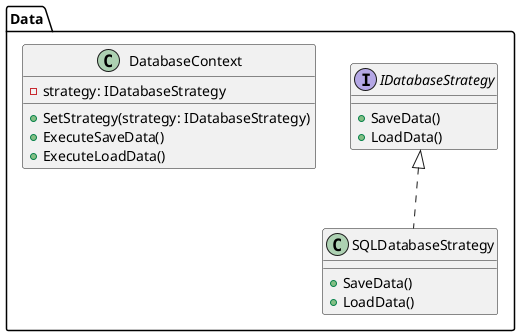 @startuml Relational Database

package "Data" {
    interface IDatabaseStrategy {
        + SaveData()
        + LoadData()
    }

    ' Concrete implementation for Strategy Pattern
    class SQLDatabaseStrategy implements IDatabaseStrategy {
        + SaveData()
        + LoadData()
    }

    ' Context class to dynamically select strategy
    class DatabaseContext {
        - strategy: IDatabaseStrategy
        + SetStrategy(strategy: IDatabaseStrategy)
        + ExecuteSaveData()
        + ExecuteLoadData()
    }
}

@enduml
